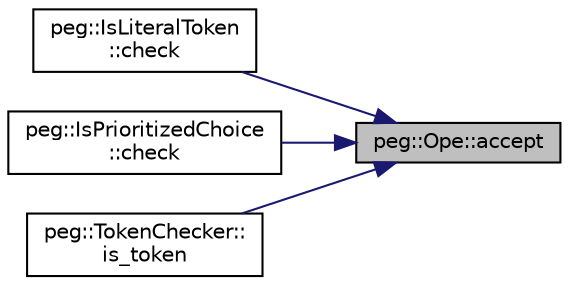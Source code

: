 digraph "peg::Ope::accept"
{
 // LATEX_PDF_SIZE
  edge [fontname="Helvetica",fontsize="10",labelfontname="Helvetica",labelfontsize="10"];
  node [fontname="Helvetica",fontsize="10",shape=record];
  rankdir="RL";
  Node1 [label="peg::Ope::accept",height=0.2,width=0.4,color="black", fillcolor="grey75", style="filled", fontcolor="black",tooltip=" "];
  Node1 -> Node2 [dir="back",color="midnightblue",fontsize="10",style="solid",fontname="Helvetica"];
  Node2 [label="peg::IsLiteralToken\l::check",height=0.2,width=0.4,color="black", fillcolor="white", style="filled",URL="$structpeg_1_1IsLiteralToken.html#ae68025d2c11e7c9815c8d07333ba8ba3",tooltip=" "];
  Node1 -> Node3 [dir="back",color="midnightblue",fontsize="10",style="solid",fontname="Helvetica"];
  Node3 [label="peg::IsPrioritizedChoice\l::check",height=0.2,width=0.4,color="black", fillcolor="white", style="filled",URL="$structpeg_1_1IsPrioritizedChoice.html#a44b86e11343f8a2c29ebaac031d87b57",tooltip=" "];
  Node1 -> Node4 [dir="back",color="midnightblue",fontsize="10",style="solid",fontname="Helvetica"];
  Node4 [label="peg::TokenChecker::\lis_token",height=0.2,width=0.4,color="black", fillcolor="white", style="filled",URL="$structpeg_1_1TokenChecker.html#afa80f2ab6c54c4e93d6525e33b425664",tooltip=" "];
}
